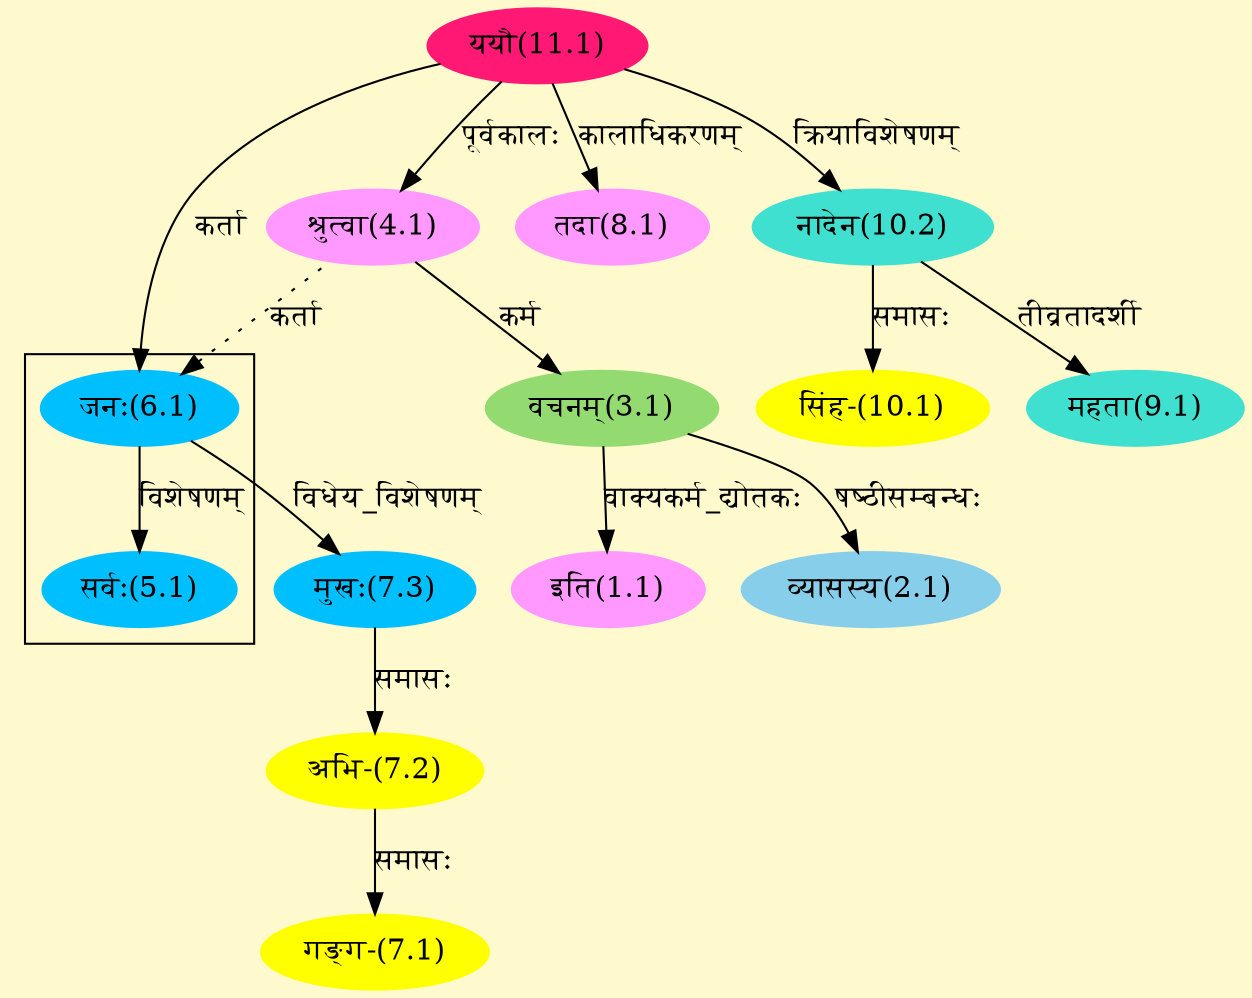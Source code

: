 digraph G{
rankdir=BT;
 compound=true;
 bgcolor="lemonchiffon1";

subgraph cluster_1{
Node5_1 [style=filled, color="#00BFFF" label = "सर्वः(5.1)"]
Node6_1 [style=filled, color="#00BFFF" label = "जनः(6.1)"]

}
Node1_1 [style=filled, color="#FF99FF" label = "इति(1.1)"]
Node3_1 [style=filled, color="#93DB70" label = "वचनम्(3.1)"]
Node2_1 [style=filled, color="#87CEEB" label = "व्यासस्य(2.1)"]
Node4_1 [style=filled, color="#FF99FF" label = "श्रुत्वा(4.1)"]
Node11_1 [style=filled, color="#FF1975" label = "ययौ(11.1)"]
Node6_1 [style=filled, color="#00BFFF" label = "जनः(6.1)"]
Node7_1 [style=filled, color="#FFFF00" label = "गङ्ग-(7.1)"]
Node7_2 [style=filled, color="#FFFF00" label = "अभि-(7.2)"]
Node7_3 [style=filled, color="#00BFFF" label = "मुखः(7.3)"]
Node8_1 [style=filled, color="#FF99FF" label = "तदा(8.1)"]
Node9_1 [style=filled, color="#40E0D0" label = "महता(9.1)"]
Node10_2 [style=filled, color="#40E0D0" label = "नादेन(10.2)"]
Node10_1 [style=filled, color="#FFFF00" label = "सिंह-(10.1)"]
/* Start of Relations section */

Node1_1 -> Node3_1 [  label="वाक्यकर्म_द्योतकः"  dir="back" ]
Node2_1 -> Node3_1 [  label="षष्ठीसम्बन्धः"  dir="back" ]
Node3_1 -> Node4_1 [  label="कर्म"  dir="back" ]
Node4_1 -> Node11_1 [  label="पूर्वकालः"  dir="back" ]
Node5_1 -> Node6_1 [  label="विशेषणम्"  dir="back" ]
Node6_1 -> Node11_1 [  label="कर्ता"  dir="back" ]
Node6_1 -> Node4_1 [ style=dotted label="कर्ता"  dir="back" ]
Node7_1 -> Node7_2 [  label="समासः"  dir="back" ]
Node7_2 -> Node7_3 [  label="समासः"  dir="back" ]
Node7_3 -> Node6_1 [  label="विधेय_विशेषणम्"  dir="back" ]
Node8_1 -> Node11_1 [  label="कालाधिकरणम्"  dir="back" ]
Node9_1 -> Node10_2 [  label="तीव्रतादर्शी"  dir="back" ]
Node10_1 -> Node10_2 [  label="समासः"  dir="back" ]
Node10_2 -> Node11_1 [  label="क्रियाविशेषणम्"  dir="back" ]
}
